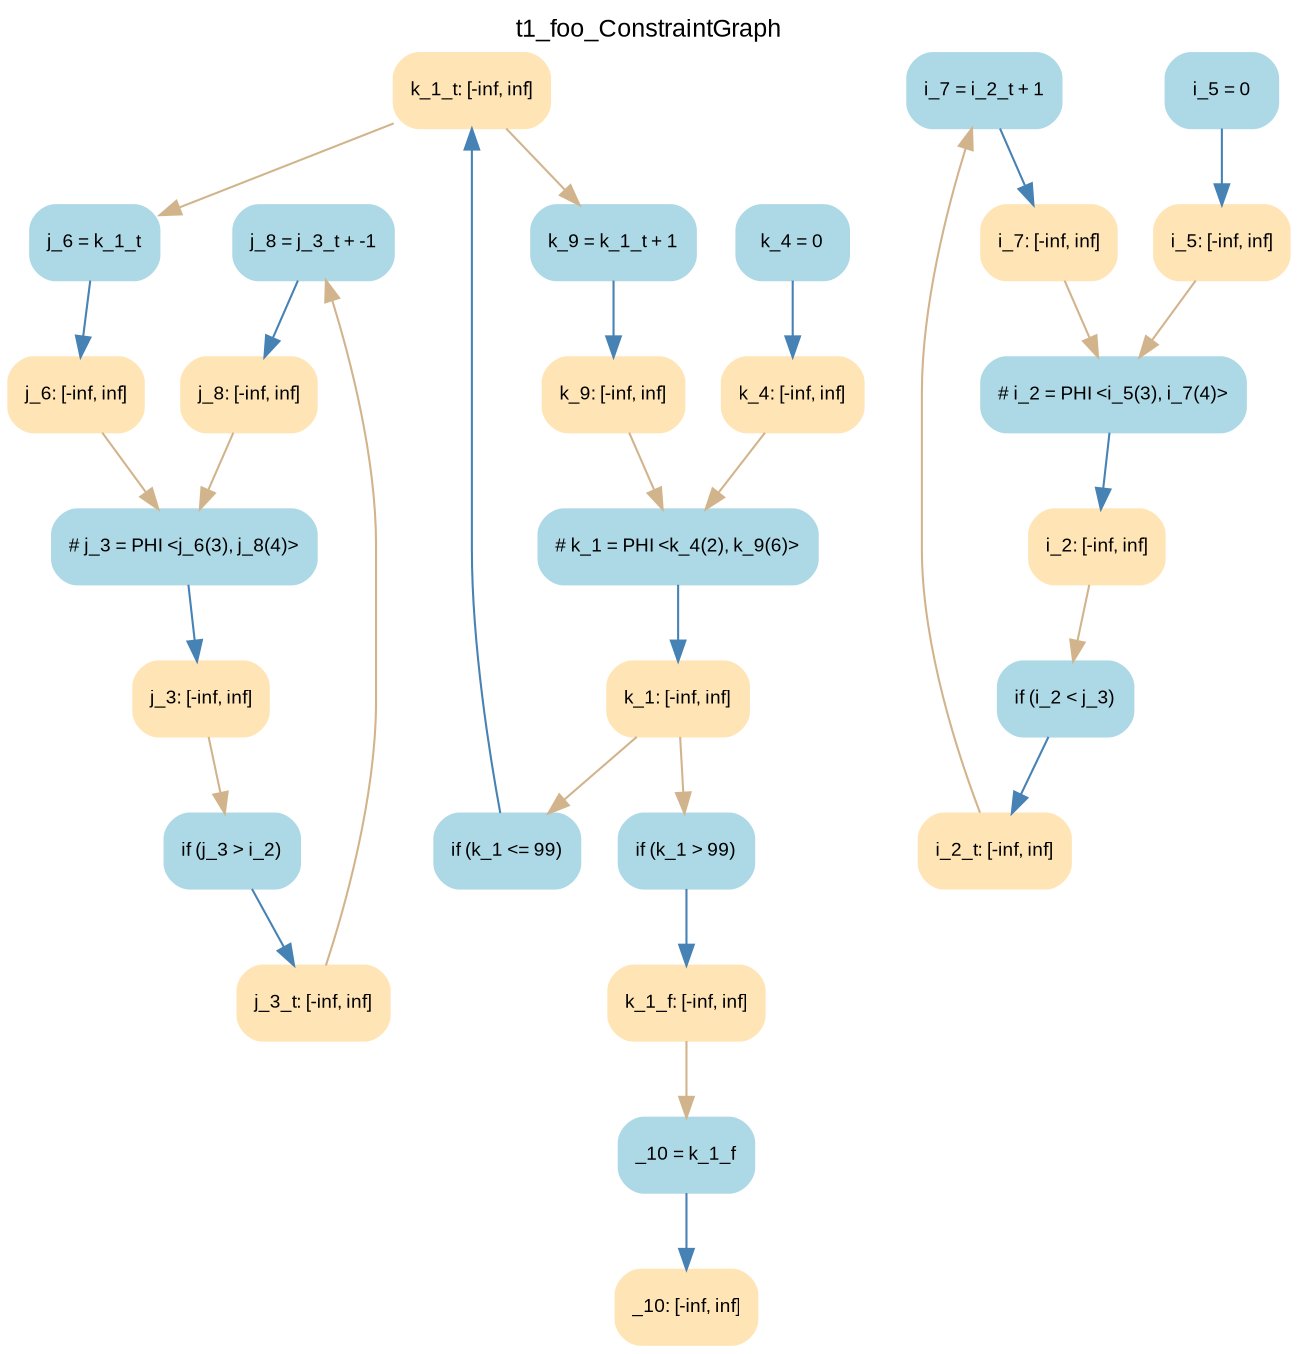 digraph t1_foo_ConstraintGraph { 
	label=t1_foo_ConstraintGraph
	center=true
	labelloc=top
	fontname=Arial
	fontsize=12
	edge[fontname=Arial, fontsize=10]
	node[fontname=Arial, fontsize=9]

		Node_0 -> Node_1 [color=steelblue]
		Node_2 -> Node_3 [color=steelblue]
		Node_4 -> Node_5 [color=steelblue]
		Node_6 -> Node_7 [color=steelblue]
		Node_8 -> Node_9 [color=steelblue]
		Node_10 -> Node_11 [color=steelblue]
		Node_12 -> Node_13 [color=steelblue]
		Node_14 -> Node_15 [color=steelblue]
		Node_16 -> Node_17 [color=steelblue]
		Node_18 -> Node_19 [color=steelblue]
		Node_20 -> Node_21 [color=steelblue]
		Node_22 -> Node_23 [color=steelblue]
		Node_24 -> Node_25 [color=steelblue]
		Node_26 -> Node_27 [color=steelblue]
		Node_17 -> Node_6 [color=tan]
		Node_7 -> Node_4 [color=tan]
		Node_5 -> Node_16 [color=tan]
		Node_9 -> Node_20 [color=tan]
		Node_9 -> Node_22 [color=tan]
		Node_13 -> Node_18 [color=tan]
		Node_1 -> Node_10 [color=tan]
		Node_27 -> Node_12 [color=tan]
		Node_27 -> Node_8 [color=tan]
		Node_11 -> Node_14 [color=tan]
		Node_21 -> Node_26 [color=tan]
		Node_3 -> Node_26 [color=tan]
		Node_15 -> Node_0 [color=tan]
		Node_25 -> Node_16 [color=tan]
		Node_23 -> Node_10 [color=tan]

	Node_0 [fillcolor=lightblue, color=lightblue, shape=Mrecord, style=filled, label="{ j_8 = j_3_t + -1 }"]
	Node_2 [fillcolor=lightblue, color=lightblue, shape=Mrecord, style=filled, label="{ k_4 = 0 }"]
	Node_4 [fillcolor=lightblue, color=lightblue, shape=Mrecord, style=filled, label="{ i_7 = i_2_t + 1 }"]
	Node_6 [fillcolor=lightblue, color=lightblue, shape=Mrecord, style=filled, label="{ if (i_2 \< j_3) }"]
	Node_8 [fillcolor=lightblue, color=lightblue, shape=Mrecord, style=filled, label="{ if (k_1 \<= 99) }"]
	Node_10 [fillcolor=lightblue, color=lightblue, shape=Mrecord, style=filled, label="{ # j_3 = PHI \<j_6(3), j_8(4)\> }"]
	Node_12 [fillcolor=lightblue, color=lightblue, shape=Mrecord, style=filled, label="{ if (k_1 \> 99) }"]
	Node_14 [fillcolor=lightblue, color=lightblue, shape=Mrecord, style=filled, label="{ if (j_3 \> i_2) }"]
	Node_16 [fillcolor=lightblue, color=lightblue, shape=Mrecord, style=filled, label="{ # i_2 = PHI \<i_5(3), i_7(4)\> }"]
	Node_18 [fillcolor=lightblue, color=lightblue, shape=Mrecord, style=filled, label="{ _10 = k_1_f }"]
	Node_20 [fillcolor=lightblue, color=lightblue, shape=Mrecord, style=filled, label="{ k_9 = k_1_t + 1 }"]
	Node_22 [fillcolor=lightblue, color=lightblue, shape=Mrecord, style=filled, label="{ j_6 = k_1_t }"]
	Node_24 [fillcolor=lightblue, color=lightblue, shape=Mrecord, style=filled, label="{ i_5 = 0 }"]
	Node_26 [fillcolor=lightblue, color=lightblue, shape=Mrecord, style=filled, label="{ # k_1 = PHI \<k_4(2), k_9(6)\> }"]
	Node_17 [fillcolor=moccasin, color=moccasin, shape=Mrecord, style=filled, label="{ i_2: \[-inf, inf\] }"]
	Node_7 [fillcolor=moccasin, color=moccasin, shape=Mrecord, style=filled, label="{ i_2_t: \[-inf, inf\] }"]
	Node_5 [fillcolor=moccasin, color=moccasin, shape=Mrecord, style=filled, label="{ i_7: \[-inf, inf\] }"]
	Node_9 [fillcolor=moccasin, color=moccasin, shape=Mrecord, style=filled, label="{ k_1_t: \[-inf, inf\] }"]
	Node_13 [fillcolor=moccasin, color=moccasin, shape=Mrecord, style=filled, label="{ k_1_f: \[-inf, inf\] }"]
	Node_19 [fillcolor=moccasin, color=moccasin, shape=Mrecord, style=filled, label="{ _10: \[-inf, inf\] }"]
	Node_1 [fillcolor=moccasin, color=moccasin, shape=Mrecord, style=filled, label="{ j_8: \[-inf, inf\] }"]
	Node_27 [fillcolor=moccasin, color=moccasin, shape=Mrecord, style=filled, label="{ k_1: \[-inf, inf\] }"]
	Node_11 [fillcolor=moccasin, color=moccasin, shape=Mrecord, style=filled, label="{ j_3: \[-inf, inf\] }"]
	Node_21 [fillcolor=moccasin, color=moccasin, shape=Mrecord, style=filled, label="{ k_9: \[-inf, inf\] }"]
	Node_3 [fillcolor=moccasin, color=moccasin, shape=Mrecord, style=filled, label="{ k_4: \[-inf, inf\] }"]
	Node_15 [fillcolor=moccasin, color=moccasin, shape=Mrecord, style=filled, label="{ j_3_t: \[-inf, inf\] }"]
	Node_25 [fillcolor=moccasin, color=moccasin, shape=Mrecord, style=filled, label="{ i_5: \[-inf, inf\] }"]
	Node_23 [fillcolor=moccasin, color=moccasin, shape=Mrecord, style=filled, label="{ j_6: \[-inf, inf\] }"]
}
